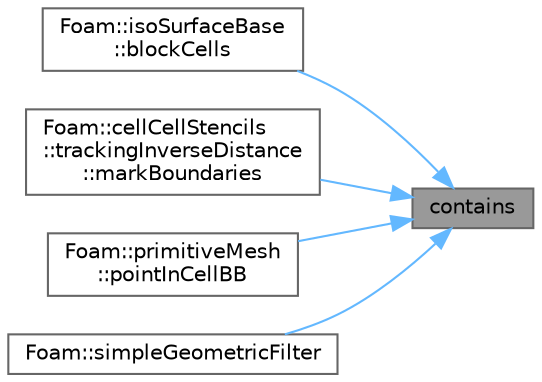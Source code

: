 digraph "contains"
{
 // LATEX_PDF_SIZE
  bgcolor="transparent";
  edge [fontname=Helvetica,fontsize=10,labelfontname=Helvetica,labelfontsize=10];
  node [fontname=Helvetica,fontsize=10,shape=box,height=0.2,width=0.4];
  rankdir="RL";
  Node1 [id="Node000001",label="contains",height=0.2,width=0.4,color="gray40", fillcolor="grey60", style="filled", fontcolor="black",tooltip=" "];
  Node1 -> Node2 [id="edge1_Node000001_Node000002",dir="back",color="steelblue1",style="solid",tooltip=" "];
  Node2 [id="Node000002",label="Foam::isoSurfaceBase\l::blockCells",height=0.2,width=0.4,color="grey40", fillcolor="white", style="filled",URL="$classFoam_1_1isoSurfaceBase.html#a078cdf2c938cf7240a80f367e7a65b87",tooltip=" "];
  Node1 -> Node3 [id="edge2_Node000001_Node000003",dir="back",color="steelblue1",style="solid",tooltip=" "];
  Node3 [id="Node000003",label="Foam::cellCellStencils\l::trackingInverseDistance\l::markBoundaries",height=0.2,width=0.4,color="grey40", fillcolor="white", style="filled",URL="$classFoam_1_1cellCellStencils_1_1trackingInverseDistance.html#a3b3f54ae7007ea3f7985d6c1c78ec379",tooltip=" "];
  Node1 -> Node4 [id="edge3_Node000001_Node000004",dir="back",color="steelblue1",style="solid",tooltip=" "];
  Node4 [id="Node000004",label="Foam::primitiveMesh\l::pointInCellBB",height=0.2,width=0.4,color="grey40", fillcolor="white", style="filled",URL="$classFoam_1_1primitiveMesh.html#a557516b187054277043e7f132f79978b",tooltip=" "];
  Node1 -> Node5 [id="edge4_Node000001_Node000005",dir="back",color="steelblue1",style="solid",tooltip=" "];
  Node5 [id="Node000005",label="Foam::simpleGeometricFilter",height=0.2,width=0.4,color="grey40", fillcolor="white", style="filled",URL="$namespaceFoam.html#af38fbc98cbe79d49254f1270f5011604",tooltip=" "];
}
